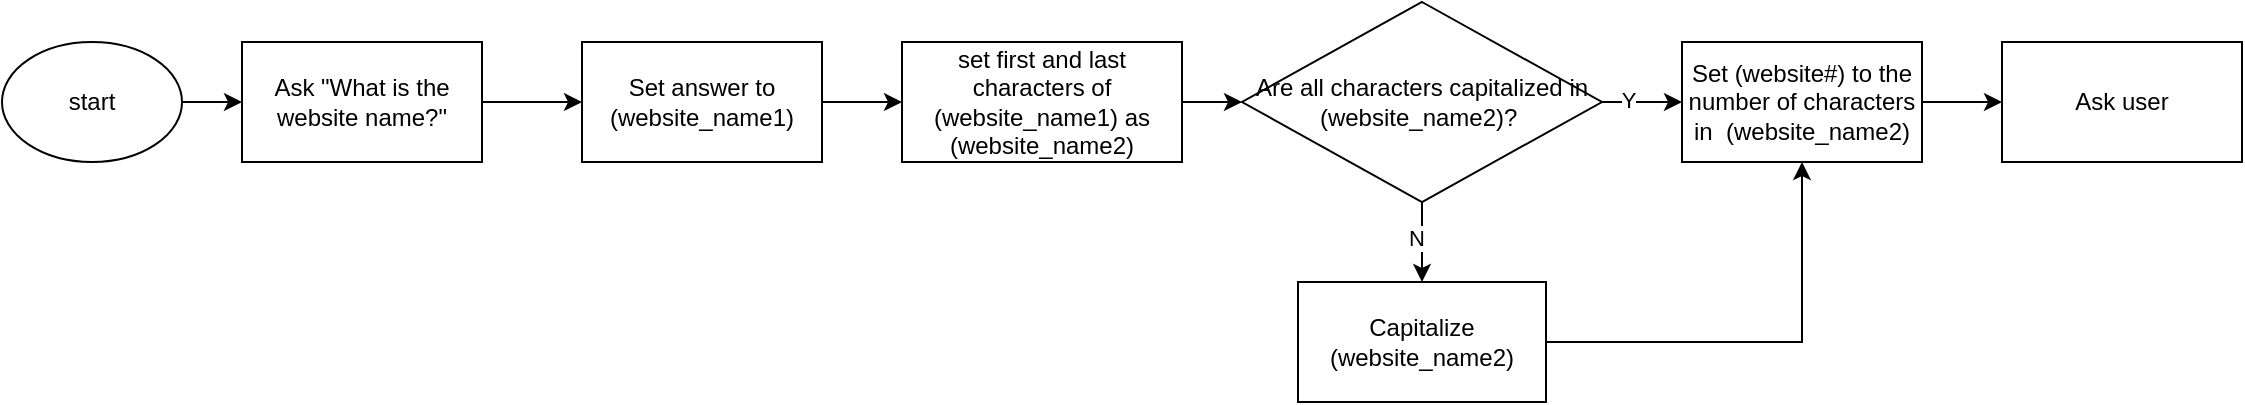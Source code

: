 <mxfile version="22.0.4" type="github">
  <diagram id="C5RBs43oDa-KdzZeNtuy" name="Page-1">
    <mxGraphModel dx="985" dy="1580" grid="1" gridSize="10" guides="1" tooltips="1" connect="1" arrows="1" fold="1" page="1" pageScale="1" pageWidth="827" pageHeight="1169" math="0" shadow="0">
      <root>
        <mxCell id="WIyWlLk6GJQsqaUBKTNV-0" />
        <mxCell id="WIyWlLk6GJQsqaUBKTNV-1" parent="WIyWlLk6GJQsqaUBKTNV-0" />
        <mxCell id="LmKcbsiHDKgh1KPG_1Xj-10" style="edgeStyle=orthogonalEdgeStyle;rounded=0;orthogonalLoop=1;jettySize=auto;html=1;exitX=1;exitY=0.5;exitDx=0;exitDy=0;entryX=0;entryY=0.5;entryDx=0;entryDy=0;" edge="1" parent="WIyWlLk6GJQsqaUBKTNV-1" source="LmKcbsiHDKgh1KPG_1Xj-2">
          <mxGeometry relative="1" as="geometry">
            <mxPoint x="130" y="40" as="targetPoint" />
          </mxGeometry>
        </mxCell>
        <mxCell id="LmKcbsiHDKgh1KPG_1Xj-2" value="start" style="ellipse;whiteSpace=wrap;html=1;" vertex="1" parent="WIyWlLk6GJQsqaUBKTNV-1">
          <mxGeometry x="10" y="10" width="90" height="60" as="geometry" />
        </mxCell>
        <mxCell id="LmKcbsiHDKgh1KPG_1Xj-21" value="" style="edgeStyle=orthogonalEdgeStyle;rounded=0;orthogonalLoop=1;jettySize=auto;html=1;" edge="1" parent="WIyWlLk6GJQsqaUBKTNV-1" source="LmKcbsiHDKgh1KPG_1Xj-3" target="LmKcbsiHDKgh1KPG_1Xj-20">
          <mxGeometry relative="1" as="geometry" />
        </mxCell>
        <mxCell id="LmKcbsiHDKgh1KPG_1Xj-3" value="Ask &quot;What is the website name?&quot;" style="whiteSpace=wrap;html=1;" vertex="1" parent="WIyWlLk6GJQsqaUBKTNV-1">
          <mxGeometry x="130" y="10" width="120" height="60" as="geometry" />
        </mxCell>
        <mxCell id="LmKcbsiHDKgh1KPG_1Xj-25" value="" style="edgeStyle=orthogonalEdgeStyle;rounded=0;orthogonalLoop=1;jettySize=auto;html=1;" edge="1" parent="WIyWlLk6GJQsqaUBKTNV-1" source="LmKcbsiHDKgh1KPG_1Xj-12" target="LmKcbsiHDKgh1KPG_1Xj-24">
          <mxGeometry relative="1" as="geometry" />
        </mxCell>
        <mxCell id="LmKcbsiHDKgh1KPG_1Xj-12" value="set first and last characters of (website_name1) as (website_name2)" style="whiteSpace=wrap;html=1;" vertex="1" parent="WIyWlLk6GJQsqaUBKTNV-1">
          <mxGeometry x="460" y="10" width="140" height="60" as="geometry" />
        </mxCell>
        <mxCell id="LmKcbsiHDKgh1KPG_1Xj-33" style="edgeStyle=orthogonalEdgeStyle;rounded=0;orthogonalLoop=1;jettySize=auto;html=1;entryX=0.5;entryY=1;entryDx=0;entryDy=0;" edge="1" parent="WIyWlLk6GJQsqaUBKTNV-1" source="LmKcbsiHDKgh1KPG_1Xj-14" target="LmKcbsiHDKgh1KPG_1Xj-17">
          <mxGeometry relative="1" as="geometry" />
        </mxCell>
        <mxCell id="LmKcbsiHDKgh1KPG_1Xj-14" value="Capitalize (website_name2)" style="whiteSpace=wrap;html=1;" vertex="1" parent="WIyWlLk6GJQsqaUBKTNV-1">
          <mxGeometry x="658" y="130" width="124" height="60" as="geometry" />
        </mxCell>
        <mxCell id="LmKcbsiHDKgh1KPG_1Xj-35" value="" style="edgeStyle=orthogonalEdgeStyle;rounded=0;orthogonalLoop=1;jettySize=auto;html=1;" edge="1" parent="WIyWlLk6GJQsqaUBKTNV-1" source="LmKcbsiHDKgh1KPG_1Xj-17" target="LmKcbsiHDKgh1KPG_1Xj-34">
          <mxGeometry relative="1" as="geometry" />
        </mxCell>
        <mxCell id="LmKcbsiHDKgh1KPG_1Xj-17" value="Set (website#) to the number of characters in&amp;nbsp; (website_name2)" style="whiteSpace=wrap;html=1;" vertex="1" parent="WIyWlLk6GJQsqaUBKTNV-1">
          <mxGeometry x="850" y="10" width="120" height="60" as="geometry" />
        </mxCell>
        <mxCell id="LmKcbsiHDKgh1KPG_1Xj-22" value="" style="edgeStyle=orthogonalEdgeStyle;rounded=0;orthogonalLoop=1;jettySize=auto;html=1;" edge="1" parent="WIyWlLk6GJQsqaUBKTNV-1" source="LmKcbsiHDKgh1KPG_1Xj-20" target="LmKcbsiHDKgh1KPG_1Xj-12">
          <mxGeometry relative="1" as="geometry" />
        </mxCell>
        <mxCell id="LmKcbsiHDKgh1KPG_1Xj-20" value="Set answer to (website_name1)" style="whiteSpace=wrap;html=1;" vertex="1" parent="WIyWlLk6GJQsqaUBKTNV-1">
          <mxGeometry x="300" y="10" width="120" height="60" as="geometry" />
        </mxCell>
        <mxCell id="LmKcbsiHDKgh1KPG_1Xj-26" value="" style="edgeStyle=orthogonalEdgeStyle;rounded=0;orthogonalLoop=1;jettySize=auto;html=1;" edge="1" parent="WIyWlLk6GJQsqaUBKTNV-1" source="LmKcbsiHDKgh1KPG_1Xj-24" target="LmKcbsiHDKgh1KPG_1Xj-14">
          <mxGeometry relative="1" as="geometry" />
        </mxCell>
        <mxCell id="LmKcbsiHDKgh1KPG_1Xj-27" value="N" style="edgeLabel;html=1;align=center;verticalAlign=middle;resizable=0;points=[];" vertex="1" connectable="0" parent="LmKcbsiHDKgh1KPG_1Xj-26">
          <mxGeometry x="-0.181" y="-3" relative="1" as="geometry">
            <mxPoint y="1" as="offset" />
          </mxGeometry>
        </mxCell>
        <mxCell id="LmKcbsiHDKgh1KPG_1Xj-28" value="" style="edgeStyle=orthogonalEdgeStyle;rounded=0;orthogonalLoop=1;jettySize=auto;html=1;" edge="1" parent="WIyWlLk6GJQsqaUBKTNV-1" source="LmKcbsiHDKgh1KPG_1Xj-24" target="LmKcbsiHDKgh1KPG_1Xj-17">
          <mxGeometry relative="1" as="geometry" />
        </mxCell>
        <mxCell id="LmKcbsiHDKgh1KPG_1Xj-29" value="Y" style="edgeLabel;html=1;align=center;verticalAlign=middle;resizable=0;points=[];" vertex="1" connectable="0" parent="LmKcbsiHDKgh1KPG_1Xj-28">
          <mxGeometry x="-0.37" y="1" relative="1" as="geometry">
            <mxPoint as="offset" />
          </mxGeometry>
        </mxCell>
        <mxCell id="LmKcbsiHDKgh1KPG_1Xj-24" value="Are all characters capitalized in (website_name2)?&amp;nbsp;" style="rhombus;whiteSpace=wrap;html=1;" vertex="1" parent="WIyWlLk6GJQsqaUBKTNV-1">
          <mxGeometry x="630" y="-10" width="180" height="100" as="geometry" />
        </mxCell>
        <mxCell id="LmKcbsiHDKgh1KPG_1Xj-34" value="Ask user" style="whiteSpace=wrap;html=1;" vertex="1" parent="WIyWlLk6GJQsqaUBKTNV-1">
          <mxGeometry x="1010" y="10" width="120" height="60" as="geometry" />
        </mxCell>
      </root>
    </mxGraphModel>
  </diagram>
</mxfile>
